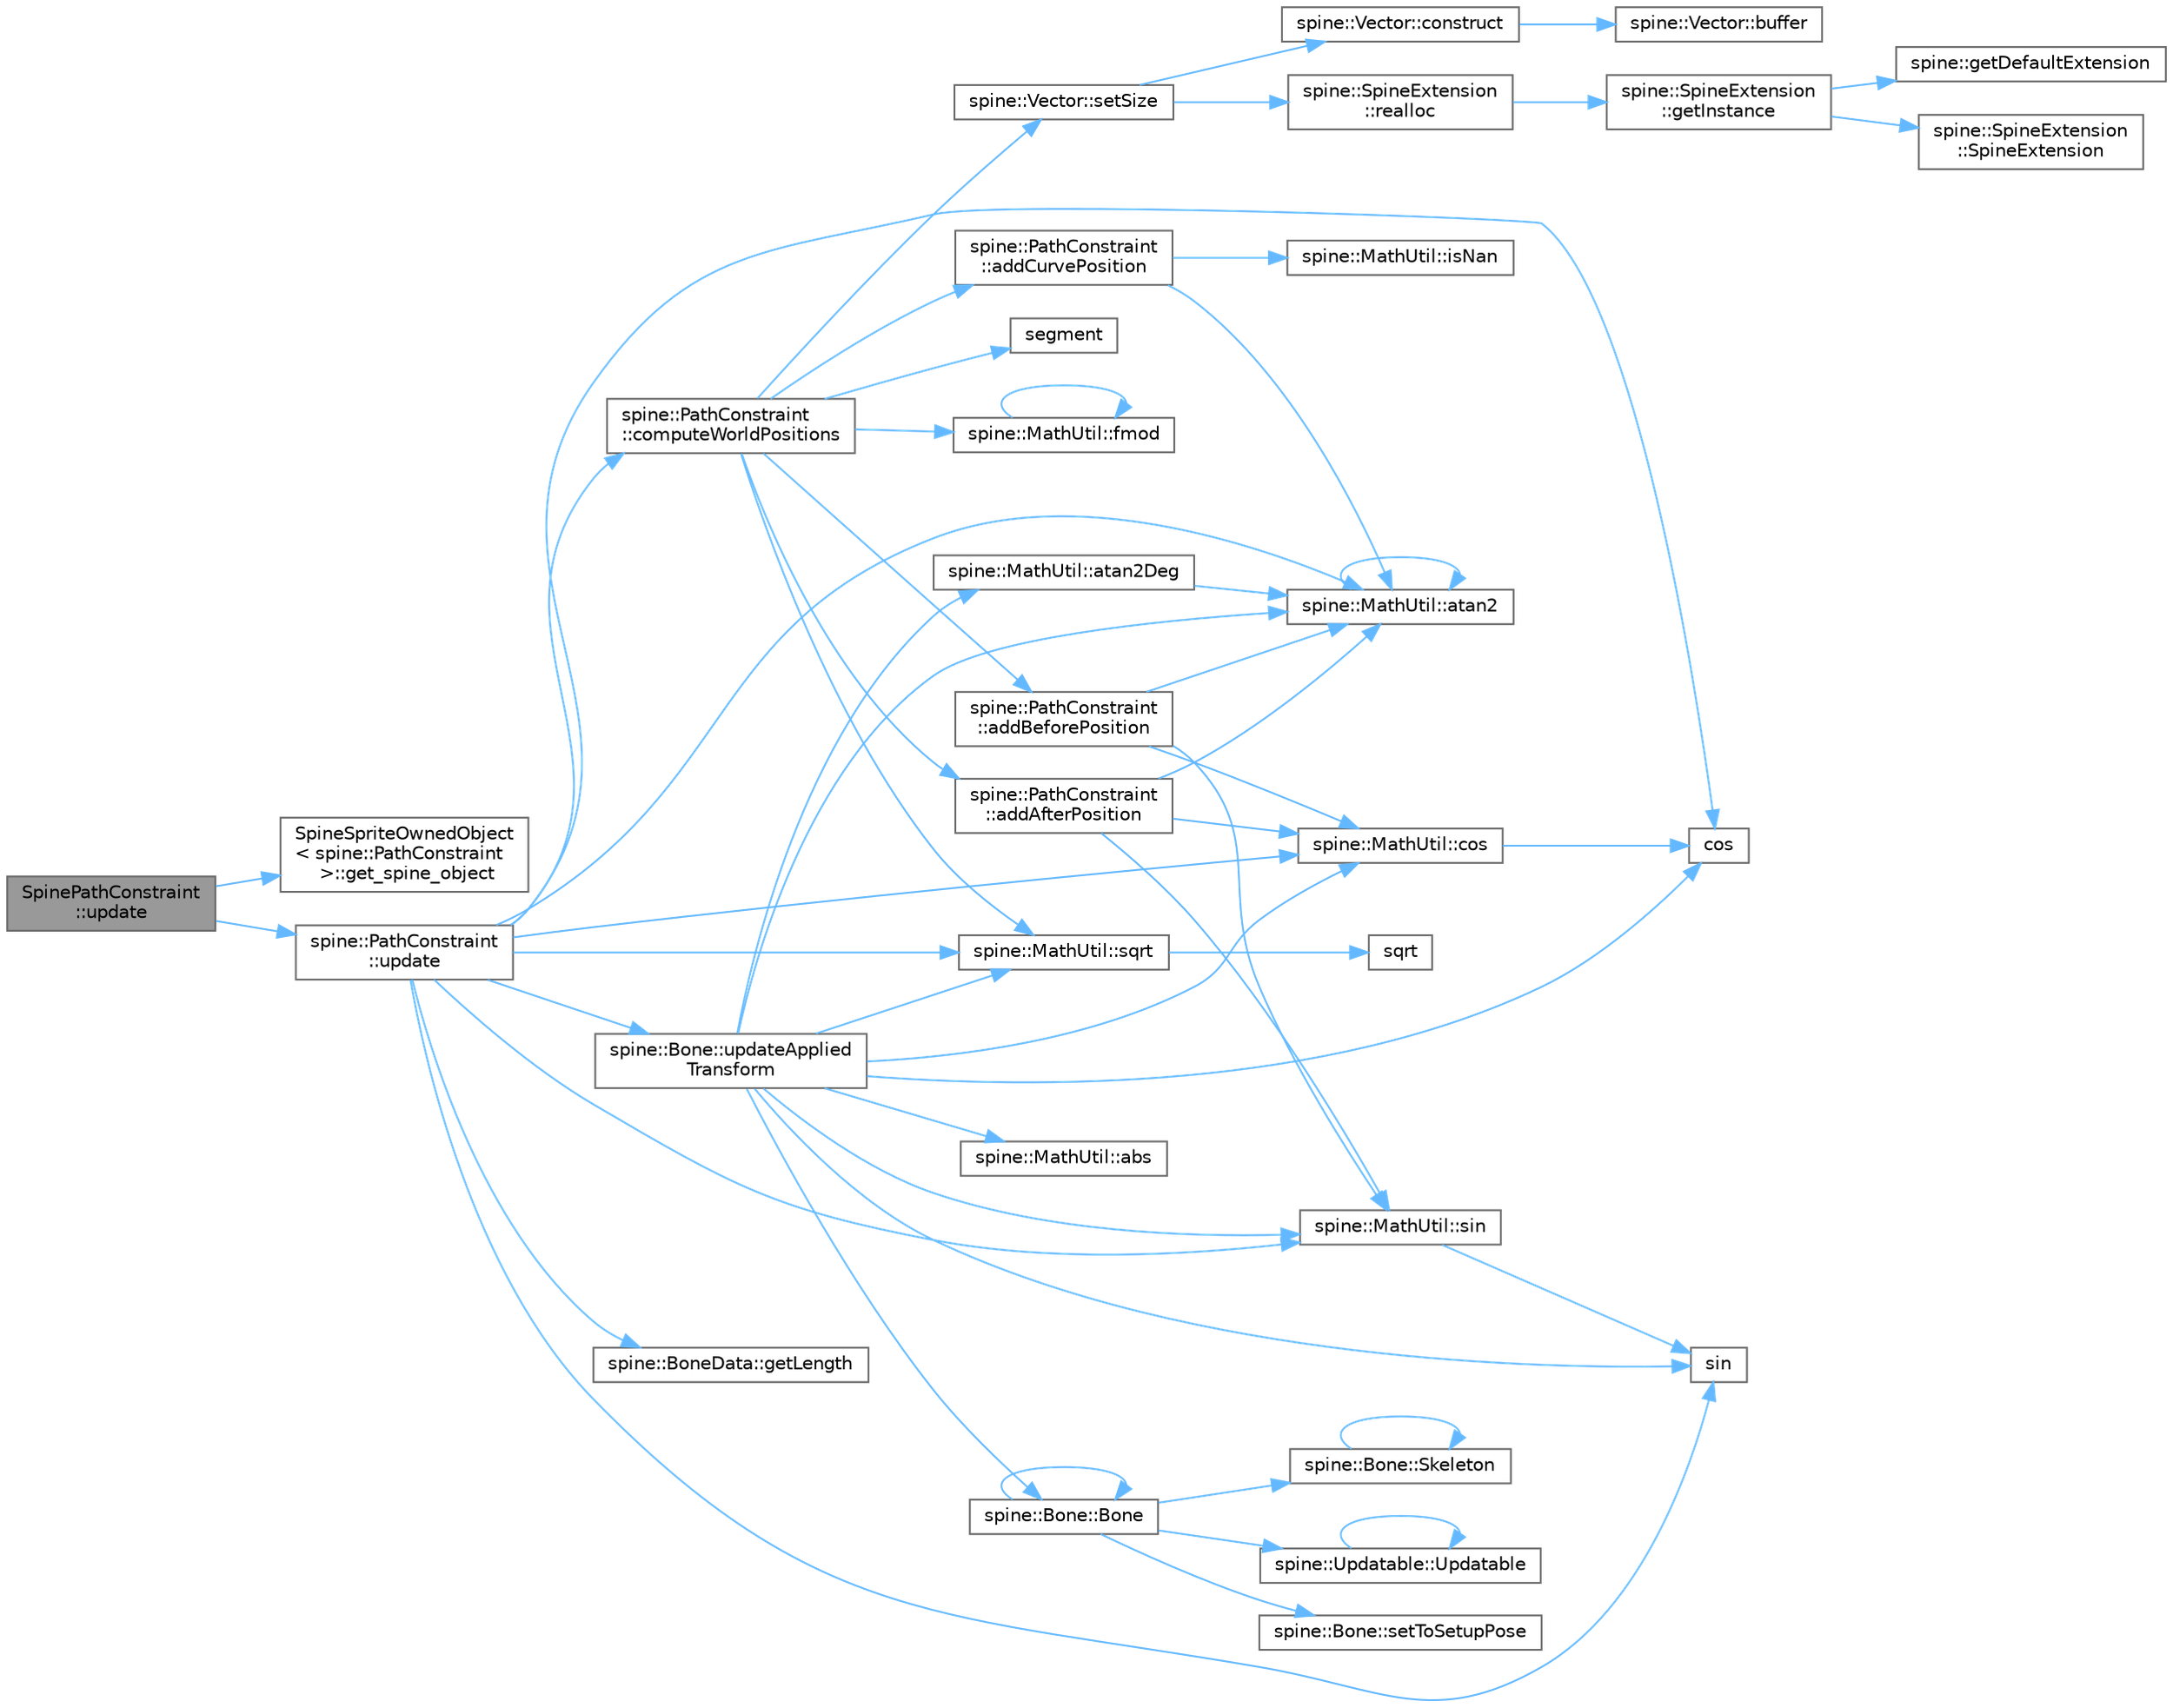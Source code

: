 digraph "SpinePathConstraint::update"
{
 // LATEX_PDF_SIZE
  bgcolor="transparent";
  edge [fontname=Helvetica,fontsize=10,labelfontname=Helvetica,labelfontsize=10];
  node [fontname=Helvetica,fontsize=10,shape=box,height=0.2,width=0.4];
  rankdir="LR";
  Node1 [id="Node000001",label="SpinePathConstraint\l::update",height=0.2,width=0.4,color="gray40", fillcolor="grey60", style="filled", fontcolor="black",tooltip=" "];
  Node1 -> Node2 [id="edge54_Node000001_Node000002",color="steelblue1",style="solid",tooltip=" "];
  Node2 [id="Node000002",label="SpineSpriteOwnedObject\l\< spine::PathConstraint\l \>::get_spine_object",height=0.2,width=0.4,color="grey40", fillcolor="white", style="filled",URL="$class_spine_sprite_owned_object.html#aba9c7c6ef398e3803ce5e59db1a54271",tooltip=" "];
  Node1 -> Node3 [id="edge55_Node000001_Node000003",color="steelblue1",style="solid",tooltip=" "];
  Node3 [id="Node000003",label="spine::PathConstraint\l::update",height=0.2,width=0.4,color="grey40", fillcolor="white", style="filled",URL="$classspine_1_1_path_constraint.html#ad01b72006429efb80fa7947669761801",tooltip=" "];
  Node3 -> Node4 [id="edge56_Node000003_Node000004",color="steelblue1",style="solid",tooltip=" "];
  Node4 [id="Node000004",label="spine::MathUtil::atan2",height=0.2,width=0.4,color="grey40", fillcolor="white", style="filled",URL="$classspine_1_1_math_util.html#a62cc50ea42400d975b8ad4c669ee1e91",tooltip=" "];
  Node4 -> Node4 [id="edge57_Node000004_Node000004",color="steelblue1",style="solid",tooltip=" "];
  Node3 -> Node5 [id="edge58_Node000003_Node000005",color="steelblue1",style="solid",tooltip=" "];
  Node5 [id="Node000005",label="spine::PathConstraint\l::computeWorldPositions",height=0.2,width=0.4,color="grey40", fillcolor="white", style="filled",URL="$classspine_1_1_path_constraint.html#ac283d382f1bbf3c4b857786e126a5d85",tooltip=" "];
  Node5 -> Node6 [id="edge59_Node000005_Node000006",color="steelblue1",style="solid",tooltip=" "];
  Node6 [id="Node000006",label="spine::PathConstraint\l::addAfterPosition",height=0.2,width=0.4,color="grey40", fillcolor="white", style="filled",URL="$classspine_1_1_path_constraint.html#a55c6aa85254010d951ded799e16d8795",tooltip=" "];
  Node6 -> Node4 [id="edge60_Node000006_Node000004",color="steelblue1",style="solid",tooltip=" "];
  Node6 -> Node7 [id="edge61_Node000006_Node000007",color="steelblue1",style="solid",tooltip=" "];
  Node7 [id="Node000007",label="spine::MathUtil::cos",height=0.2,width=0.4,color="grey40", fillcolor="white", style="filled",URL="$classspine_1_1_math_util.html#a97451d93f217944863bf1a1218648b1a",tooltip="Returns the cosine in radians from a lookup table."];
  Node7 -> Node8 [id="edge62_Node000007_Node000008",color="steelblue1",style="solid",tooltip=" "];
  Node8 [id="Node000008",label="cos",height=0.2,width=0.4,color="grey40", fillcolor="white", style="filled",URL="$_array_cwise_unary_ops_8h.html#a92b03396990b0e9eea0731aa406e31a4",tooltip=" "];
  Node6 -> Node9 [id="edge63_Node000006_Node000009",color="steelblue1",style="solid",tooltip=" "];
  Node9 [id="Node000009",label="spine::MathUtil::sin",height=0.2,width=0.4,color="grey40", fillcolor="white", style="filled",URL="$classspine_1_1_math_util.html#a4273237273a78e42ffbd9c07c9a47578",tooltip="Returns the sine in radians from a lookup table."];
  Node9 -> Node10 [id="edge64_Node000009_Node000010",color="steelblue1",style="solid",tooltip=" "];
  Node10 [id="Node000010",label="sin",height=0.2,width=0.4,color="grey40", fillcolor="white", style="filled",URL="$_array_cwise_unary_ops_8h.html#a9cfb0ea58bd813510a9e2db18a5e49f0",tooltip=" "];
  Node5 -> Node11 [id="edge65_Node000005_Node000011",color="steelblue1",style="solid",tooltip=" "];
  Node11 [id="Node000011",label="spine::PathConstraint\l::addBeforePosition",height=0.2,width=0.4,color="grey40", fillcolor="white", style="filled",URL="$classspine_1_1_path_constraint.html#a3163c82934b6aca95d75c81966057209",tooltip=" "];
  Node11 -> Node4 [id="edge66_Node000011_Node000004",color="steelblue1",style="solid",tooltip=" "];
  Node11 -> Node7 [id="edge67_Node000011_Node000007",color="steelblue1",style="solid",tooltip=" "];
  Node11 -> Node9 [id="edge68_Node000011_Node000009",color="steelblue1",style="solid",tooltip=" "];
  Node5 -> Node12 [id="edge69_Node000005_Node000012",color="steelblue1",style="solid",tooltip=" "];
  Node12 [id="Node000012",label="spine::PathConstraint\l::addCurvePosition",height=0.2,width=0.4,color="grey40", fillcolor="white", style="filled",URL="$classspine_1_1_path_constraint.html#afd716378b924634595c4d78fac0b1b57",tooltip=" "];
  Node12 -> Node4 [id="edge70_Node000012_Node000004",color="steelblue1",style="solid",tooltip=" "];
  Node12 -> Node13 [id="edge71_Node000012_Node000013",color="steelblue1",style="solid",tooltip=" "];
  Node13 [id="Node000013",label="spine::MathUtil::isNan",height=0.2,width=0.4,color="grey40", fillcolor="white", style="filled",URL="$classspine_1_1_math_util.html#ab375136be2ed85f8b56aebdf7389b524",tooltip=" "];
  Node5 -> Node14 [id="edge72_Node000005_Node000014",color="steelblue1",style="solid",tooltip=" "];
  Node14 [id="Node000014",label="spine::MathUtil::fmod",height=0.2,width=0.4,color="grey40", fillcolor="white", style="filled",URL="$classspine_1_1_math_util.html#a5873682371ab67835b7f0460b6fe4d26",tooltip=" "];
  Node14 -> Node14 [id="edge73_Node000014_Node000014",color="steelblue1",style="solid",tooltip=" "];
  Node5 -> Node15 [id="edge74_Node000005_Node000015",color="steelblue1",style="solid",tooltip=" "];
  Node15 [id="Node000015",label="segment",height=0.2,width=0.4,color="grey40", fillcolor="white", style="filled",URL="$_block_methods_8h.html#a3c8d2bfe6f857a2a270b78759487e3a8",tooltip="This is the const version of segment(Index,Index)."];
  Node5 -> Node16 [id="edge75_Node000005_Node000016",color="steelblue1",style="solid",tooltip=" "];
  Node16 [id="Node000016",label="spine::Vector::setSize",height=0.2,width=0.4,color="grey40", fillcolor="white", style="filled",URL="$classspine_1_1_vector.html#afc7cd327140907874b8c8b4a7bca689e",tooltip=" "];
  Node16 -> Node17 [id="edge76_Node000016_Node000017",color="steelblue1",style="solid",tooltip=" "];
  Node17 [id="Node000017",label="spine::Vector::construct",height=0.2,width=0.4,color="grey40", fillcolor="white", style="filled",URL="$classspine_1_1_vector.html#abfde582e65af47f6402e4bbdbd8a342c",tooltip=" "];
  Node17 -> Node18 [id="edge77_Node000017_Node000018",color="steelblue1",style="solid",tooltip=" "];
  Node18 [id="Node000018",label="spine::Vector::buffer",height=0.2,width=0.4,color="grey40", fillcolor="white", style="filled",URL="$classspine_1_1_vector.html#a51e5c426b03098af297e10efdaf52e22",tooltip=" "];
  Node16 -> Node19 [id="edge78_Node000016_Node000019",color="steelblue1",style="solid",tooltip=" "];
  Node19 [id="Node000019",label="spine::SpineExtension\l::realloc",height=0.2,width=0.4,color="grey40", fillcolor="white", style="filled",URL="$classspine_1_1_spine_extension.html#a7193fd3fa608111c02d744b46281cfed",tooltip=" "];
  Node19 -> Node20 [id="edge79_Node000019_Node000020",color="steelblue1",style="solid",tooltip=" "];
  Node20 [id="Node000020",label="spine::SpineExtension\l::getInstance",height=0.2,width=0.4,color="grey40", fillcolor="white", style="filled",URL="$classspine_1_1_spine_extension.html#ab60f2a37a933de36919feea9a33de55b",tooltip=" "];
  Node20 -> Node21 [id="edge80_Node000020_Node000021",color="steelblue1",style="solid",tooltip=" "];
  Node21 [id="Node000021",label="spine::getDefaultExtension",height=0.2,width=0.4,color="grey40", fillcolor="white", style="filled",URL="$namespacespine.html#a24f615f096f30200fe83c7a9cc811f75",tooltip=" "];
  Node20 -> Node22 [id="edge81_Node000020_Node000022",color="steelblue1",style="solid",tooltip=" "];
  Node22 [id="Node000022",label="spine::SpineExtension\l::SpineExtension",height=0.2,width=0.4,color="grey40", fillcolor="white", style="filled",URL="$classspine_1_1_spine_extension.html#ae8793479e170e386fa72946ca48758ab",tooltip=" "];
  Node5 -> Node23 [id="edge82_Node000005_Node000023",color="steelblue1",style="solid",tooltip=" "];
  Node23 [id="Node000023",label="spine::MathUtil::sqrt",height=0.2,width=0.4,color="grey40", fillcolor="white", style="filled",URL="$classspine_1_1_math_util.html#ae22ebef045fd25bff6c2482f32aa0a68",tooltip=" "];
  Node23 -> Node24 [id="edge83_Node000023_Node000024",color="steelblue1",style="solid",tooltip=" "];
  Node24 [id="Node000024",label="sqrt",height=0.2,width=0.4,color="grey40", fillcolor="white", style="filled",URL="$_array_cwise_unary_ops_8h.html#a656b9217a2fcb6de59dc8d1eb3079cc7",tooltip=" "];
  Node3 -> Node8 [id="edge84_Node000003_Node000008",color="steelblue1",style="solid",tooltip=" "];
  Node3 -> Node7 [id="edge85_Node000003_Node000007",color="steelblue1",style="solid",tooltip=" "];
  Node3 -> Node25 [id="edge86_Node000003_Node000025",color="steelblue1",style="solid",tooltip=" "];
  Node25 [id="Node000025",label="spine::BoneData::getLength",height=0.2,width=0.4,color="grey40", fillcolor="white", style="filled",URL="$classspine_1_1_bone_data.html#a65a3f149a10e801ca95ddb2c1ebc2bcf",tooltip=" "];
  Node3 -> Node10 [id="edge87_Node000003_Node000010",color="steelblue1",style="solid",tooltip=" "];
  Node3 -> Node9 [id="edge88_Node000003_Node000009",color="steelblue1",style="solid",tooltip=" "];
  Node3 -> Node23 [id="edge89_Node000003_Node000023",color="steelblue1",style="solid",tooltip=" "];
  Node3 -> Node26 [id="edge90_Node000003_Node000026",color="steelblue1",style="solid",tooltip=" "];
  Node26 [id="Node000026",label="spine::Bone::updateApplied\lTransform",height=0.2,width=0.4,color="grey40", fillcolor="white", style="filled",URL="$classspine_1_1_bone.html#a08b8700dba49e0516e66a1a5ffff9bfd",tooltip=" "];
  Node26 -> Node27 [id="edge91_Node000026_Node000027",color="steelblue1",style="solid",tooltip=" "];
  Node27 [id="Node000027",label="spine::MathUtil::abs",height=0.2,width=0.4,color="grey40", fillcolor="white", style="filled",URL="$classspine_1_1_math_util.html#aa46d9fad3cdf39affc75789495376a86",tooltip=" "];
  Node26 -> Node4 [id="edge92_Node000026_Node000004",color="steelblue1",style="solid",tooltip=" "];
  Node26 -> Node28 [id="edge93_Node000026_Node000028",color="steelblue1",style="solid",tooltip=" "];
  Node28 [id="Node000028",label="spine::MathUtil::atan2Deg",height=0.2,width=0.4,color="grey40", fillcolor="white", style="filled",URL="$classspine_1_1_math_util.html#a783edfb25006a5361c86deb7daa50571",tooltip=" "];
  Node28 -> Node4 [id="edge94_Node000028_Node000004",color="steelblue1",style="solid",tooltip=" "];
  Node26 -> Node29 [id="edge95_Node000026_Node000029",color="steelblue1",style="solid",tooltip=" "];
  Node29 [id="Node000029",label="spine::Bone::Bone",height=0.2,width=0.4,color="grey40", fillcolor="white", style="filled",URL="$classspine_1_1_bone.html#ad156d6d752eb99c718020c8ca8c6f0f3",tooltip=" "];
  Node29 -> Node29 [id="edge96_Node000029_Node000029",color="steelblue1",style="solid",tooltip=" "];
  Node29 -> Node30 [id="edge97_Node000029_Node000030",color="steelblue1",style="solid",tooltip=" "];
  Node30 [id="Node000030",label="spine::Bone::setToSetupPose",height=0.2,width=0.4,color="grey40", fillcolor="white", style="filled",URL="$classspine_1_1_bone.html#a23c89f2fd82fab3e5d8459d75b4728c5",tooltip=" "];
  Node29 -> Node31 [id="edge98_Node000029_Node000031",color="steelblue1",style="solid",tooltip=" "];
  Node31 [id="Node000031",label="spine::Bone::Skeleton",height=0.2,width=0.4,color="grey40", fillcolor="white", style="filled",URL="$classspine_1_1_bone.html#a6a11291b70c2cbded85d321ce539c62f",tooltip=" "];
  Node31 -> Node31 [id="edge99_Node000031_Node000031",color="steelblue1",style="solid",tooltip=" "];
  Node29 -> Node32 [id="edge100_Node000029_Node000032",color="steelblue1",style="solid",tooltip=" "];
  Node32 [id="Node000032",label="spine::Updatable::Updatable",height=0.2,width=0.4,color="grey40", fillcolor="white", style="filled",URL="$classspine_1_1_updatable.html#a9a8b6c0e34f2958db872b6090455f90d",tooltip=" "];
  Node32 -> Node32 [id="edge101_Node000032_Node000032",color="steelblue1",style="solid",tooltip=" "];
  Node26 -> Node8 [id="edge102_Node000026_Node000008",color="steelblue1",style="solid",tooltip=" "];
  Node26 -> Node7 [id="edge103_Node000026_Node000007",color="steelblue1",style="solid",tooltip=" "];
  Node26 -> Node10 [id="edge104_Node000026_Node000010",color="steelblue1",style="solid",tooltip=" "];
  Node26 -> Node9 [id="edge105_Node000026_Node000009",color="steelblue1",style="solid",tooltip=" "];
  Node26 -> Node23 [id="edge106_Node000026_Node000023",color="steelblue1",style="solid",tooltip=" "];
}
